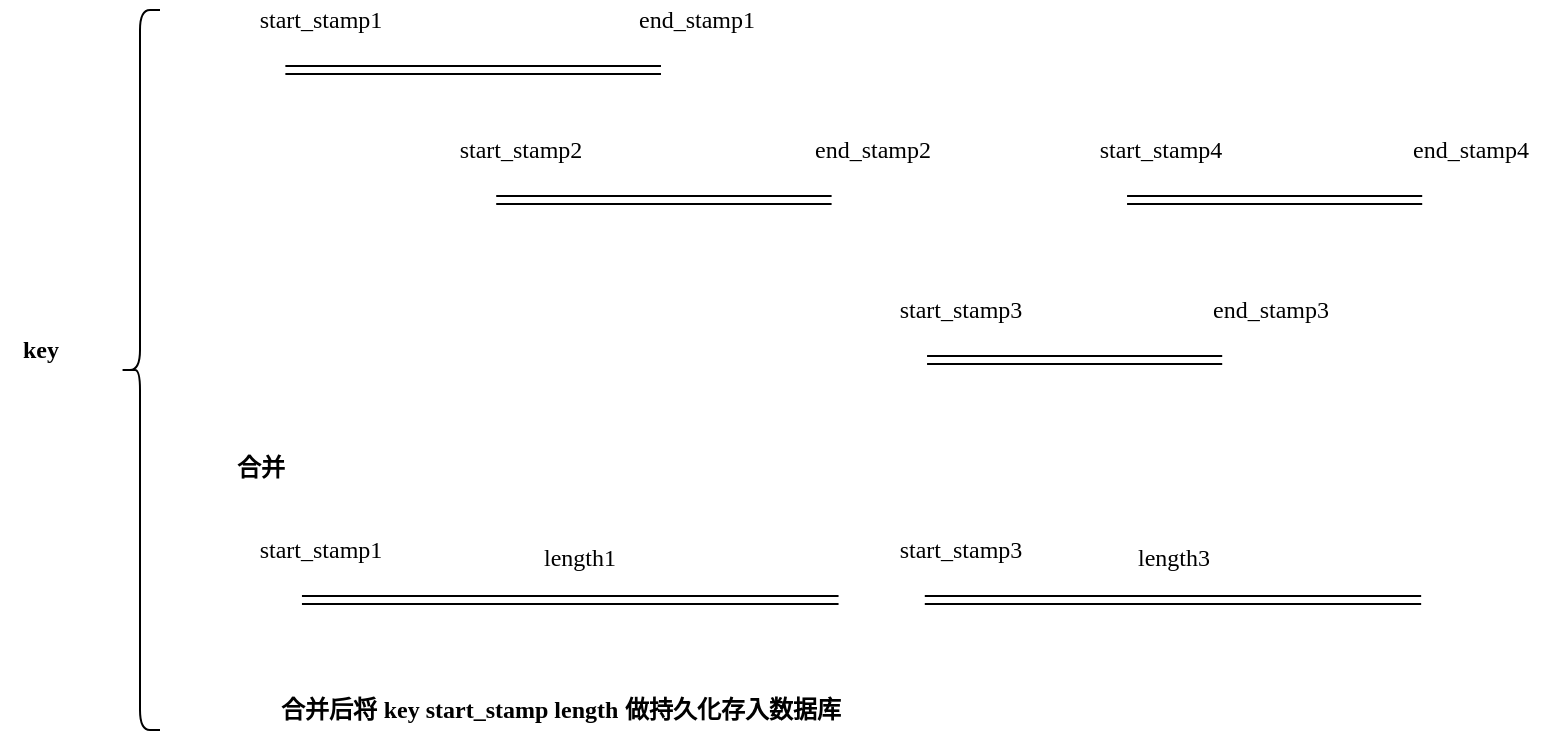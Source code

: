 <mxfile version="15.3.7" type="github">
  <diagram id="V_9bh6VrQgzQHTq2N_dR" name="Page-1">
    <mxGraphModel dx="1185" dy="627" grid="1" gridSize="10" guides="1" tooltips="1" connect="1" arrows="1" fold="1" page="1" pageScale="1" pageWidth="827" pageHeight="1169" math="0" shadow="0">
      <root>
        <mxCell id="0" />
        <mxCell id="1" parent="0" />
        <mxCell id="mBQljbQGSH5YuDkTQO93-2" value="" style="shape=curlyBracket;whiteSpace=wrap;html=1;rounded=1;" vertex="1" parent="1">
          <mxGeometry x="110" y="600" width="20" height="360" as="geometry" />
        </mxCell>
        <mxCell id="mBQljbQGSH5YuDkTQO93-5" value="" style="group" vertex="1" connectable="0" parent="1">
          <mxGeometry x="260" y="660" width="250" height="35" as="geometry" />
        </mxCell>
        <mxCell id="mBQljbQGSH5YuDkTQO93-1" value="" style="shape=link;html=1;" edge="1" parent="mBQljbQGSH5YuDkTQO93-5">
          <mxGeometry width="100" relative="1" as="geometry">
            <mxPoint x="38.11" y="35" as="sourcePoint" />
            <mxPoint x="205.793" y="35" as="targetPoint" />
          </mxGeometry>
        </mxCell>
        <mxCell id="mBQljbQGSH5YuDkTQO93-3" value="&lt;font face=&quot;Lucida Console&quot;&gt;start_stamp2&lt;/font&gt;" style="text;html=1;align=center;verticalAlign=middle;resizable=0;points=[];autosize=1;strokeColor=none;fillColor=none;" vertex="1" parent="mBQljbQGSH5YuDkTQO93-5">
          <mxGeometry width="100" height="20" as="geometry" />
        </mxCell>
        <mxCell id="mBQljbQGSH5YuDkTQO93-4" value="&lt;font face=&quot;Lucida Console&quot;&gt;end_stamp2&lt;/font&gt;" style="text;html=1;align=center;verticalAlign=middle;resizable=0;points=[];autosize=1;strokeColor=none;fillColor=none;" vertex="1" parent="mBQljbQGSH5YuDkTQO93-5">
          <mxGeometry x="181.402" width="90" height="20" as="geometry" />
        </mxCell>
        <mxCell id="mBQljbQGSH5YuDkTQO93-6" value="length1" style="group;fontFamily=Lucida Console;" vertex="1" connectable="0" parent="1">
          <mxGeometry x="140" y="860" width="400" height="35" as="geometry" />
        </mxCell>
        <mxCell id="mBQljbQGSH5YuDkTQO93-7" value="" style="shape=link;html=1;" edge="1" parent="mBQljbQGSH5YuDkTQO93-6">
          <mxGeometry width="100" relative="1" as="geometry">
            <mxPoint x="60.976" y="35" as="sourcePoint" />
            <mxPoint x="329.268" y="35" as="targetPoint" />
          </mxGeometry>
        </mxCell>
        <mxCell id="mBQljbQGSH5YuDkTQO93-8" value="&lt;font face=&quot;Lucida Console&quot;&gt;start_stamp1&lt;/font&gt;" style="text;html=1;align=center;verticalAlign=middle;resizable=0;points=[];autosize=1;strokeColor=none;fillColor=none;" vertex="1" parent="mBQljbQGSH5YuDkTQO93-6">
          <mxGeometry x="20" width="100" height="20" as="geometry" />
        </mxCell>
        <mxCell id="mBQljbQGSH5YuDkTQO93-10" value="" style="group" vertex="1" connectable="0" parent="1">
          <mxGeometry x="580" y="660" width="249.634" height="35" as="geometry" />
        </mxCell>
        <mxCell id="mBQljbQGSH5YuDkTQO93-11" value="" style="shape=link;html=1;" edge="1" parent="mBQljbQGSH5YuDkTQO93-10">
          <mxGeometry width="100" relative="1" as="geometry">
            <mxPoint x="33.537" y="35" as="sourcePoint" />
            <mxPoint x="181.098" y="35" as="targetPoint" />
          </mxGeometry>
        </mxCell>
        <mxCell id="mBQljbQGSH5YuDkTQO93-12" value="&lt;font face=&quot;Lucida Console&quot;&gt;start_stamp4&lt;/font&gt;" style="text;html=1;align=center;verticalAlign=middle;resizable=0;points=[];autosize=1;strokeColor=none;fillColor=none;" vertex="1" parent="mBQljbQGSH5YuDkTQO93-10">
          <mxGeometry width="100" height="20" as="geometry" />
        </mxCell>
        <mxCell id="mBQljbQGSH5YuDkTQO93-13" value="&lt;font face=&quot;Lucida Console&quot;&gt;end_stamp4&lt;/font&gt;" style="text;html=1;align=center;verticalAlign=middle;resizable=0;points=[];autosize=1;strokeColor=none;fillColor=none;" vertex="1" parent="mBQljbQGSH5YuDkTQO93-10">
          <mxGeometry x="159.634" width="90" height="20" as="geometry" />
        </mxCell>
        <mxCell id="mBQljbQGSH5YuDkTQO93-14" value="" style="group" vertex="1" connectable="0" parent="1">
          <mxGeometry x="480" y="740" width="249.634" height="35" as="geometry" />
        </mxCell>
        <mxCell id="mBQljbQGSH5YuDkTQO93-15" value="" style="shape=link;html=1;" edge="1" parent="mBQljbQGSH5YuDkTQO93-14">
          <mxGeometry width="100" relative="1" as="geometry">
            <mxPoint x="33.537" y="35" as="sourcePoint" />
            <mxPoint x="181.098" y="35" as="targetPoint" />
          </mxGeometry>
        </mxCell>
        <mxCell id="mBQljbQGSH5YuDkTQO93-16" value="&lt;font face=&quot;Lucida Console&quot;&gt;start_stamp3&lt;/font&gt;" style="text;html=1;align=center;verticalAlign=middle;resizable=0;points=[];autosize=1;strokeColor=none;fillColor=none;" vertex="1" parent="mBQljbQGSH5YuDkTQO93-14">
          <mxGeometry width="100" height="20" as="geometry" />
        </mxCell>
        <mxCell id="mBQljbQGSH5YuDkTQO93-17" value="&lt;font face=&quot;Lucida Console&quot;&gt;end_stamp3&lt;/font&gt;" style="text;html=1;align=center;verticalAlign=middle;resizable=0;points=[];autosize=1;strokeColor=none;fillColor=none;" vertex="1" parent="mBQljbQGSH5YuDkTQO93-14">
          <mxGeometry x="159.634" width="90" height="20" as="geometry" />
        </mxCell>
        <mxCell id="mBQljbQGSH5YuDkTQO93-18" value="&lt;b&gt;合并&lt;/b&gt;" style="text;html=1;align=center;verticalAlign=middle;resizable=0;points=[];autosize=1;strokeColor=none;fillColor=none;" vertex="1" parent="1">
          <mxGeometry x="160" y="819" width="40" height="20" as="geometry" />
        </mxCell>
        <mxCell id="mBQljbQGSH5YuDkTQO93-19" value="" style="group" vertex="1" connectable="0" parent="1">
          <mxGeometry x="150" y="595" width="280" height="35" as="geometry" />
        </mxCell>
        <mxCell id="mBQljbQGSH5YuDkTQO93-20" value="" style="shape=link;html=1;" edge="1" parent="mBQljbQGSH5YuDkTQO93-19">
          <mxGeometry width="100" relative="1" as="geometry">
            <mxPoint x="42.683" y="35" as="sourcePoint" />
            <mxPoint x="230.488" y="35" as="targetPoint" />
          </mxGeometry>
        </mxCell>
        <mxCell id="mBQljbQGSH5YuDkTQO93-21" value="&lt;font face=&quot;Lucida Console&quot;&gt;start_stamp1&lt;/font&gt;" style="text;html=1;align=center;verticalAlign=middle;resizable=0;points=[];autosize=1;strokeColor=none;fillColor=none;" vertex="1" parent="mBQljbQGSH5YuDkTQO93-19">
          <mxGeometry x="10" width="100" height="20" as="geometry" />
        </mxCell>
        <mxCell id="mBQljbQGSH5YuDkTQO93-22" value="&lt;font face=&quot;Lucida Console&quot;&gt;end_stamp1&lt;/font&gt;" style="text;html=1;align=center;verticalAlign=middle;resizable=0;points=[];autosize=1;strokeColor=none;fillColor=none;" vertex="1" parent="mBQljbQGSH5YuDkTQO93-19">
          <mxGeometry x="203.171" width="90" height="20" as="geometry" />
        </mxCell>
        <mxCell id="mBQljbQGSH5YuDkTQO93-24" value="length3" style="group;fontFamily=Lucida Console;" vertex="1" connectable="0" parent="1">
          <mxGeometry x="452" y="860" width="370" height="35" as="geometry" />
        </mxCell>
        <mxCell id="mBQljbQGSH5YuDkTQO93-25" value="" style="shape=link;html=1;" edge="1" parent="mBQljbQGSH5YuDkTQO93-24">
          <mxGeometry width="100" relative="1" as="geometry">
            <mxPoint x="60.402" y="35" as="sourcePoint" />
            <mxPoint x="308.573" y="35" as="targetPoint" />
          </mxGeometry>
        </mxCell>
        <mxCell id="mBQljbQGSH5YuDkTQO93-26" value="&lt;font face=&quot;Lucida Console&quot;&gt;start_stamp3&lt;/font&gt;" style="text;html=1;align=center;verticalAlign=middle;resizable=0;points=[];autosize=1;strokeColor=none;fillColor=none;" vertex="1" parent="mBQljbQGSH5YuDkTQO93-24">
          <mxGeometry x="27.75" width="100" height="20" as="geometry" />
        </mxCell>
        <mxCell id="mBQljbQGSH5YuDkTQO93-27" value="&lt;b&gt;合并后将 &lt;font face=&quot;Lucida Console&quot;&gt;key start_stamp length&lt;/font&gt; 做持久化存入数据库&lt;br&gt;&lt;/b&gt;" style="text;html=1;align=center;verticalAlign=middle;resizable=0;points=[];autosize=1;strokeColor=none;fillColor=none;" vertex="1" parent="1">
          <mxGeometry x="160" y="940" width="340" height="20" as="geometry" />
        </mxCell>
        <mxCell id="mBQljbQGSH5YuDkTQO93-29" value="&lt;b&gt;&lt;font face=&quot;Lucida Console&quot;&gt;key&lt;/font&gt;&lt;/b&gt;" style="text;html=1;align=center;verticalAlign=middle;resizable=0;points=[];autosize=1;strokeColor=none;fillColor=none;fontFamily=Lucida Console;" vertex="1" parent="1">
          <mxGeometry x="50" y="760" width="40" height="20" as="geometry" />
        </mxCell>
      </root>
    </mxGraphModel>
  </diagram>
</mxfile>
